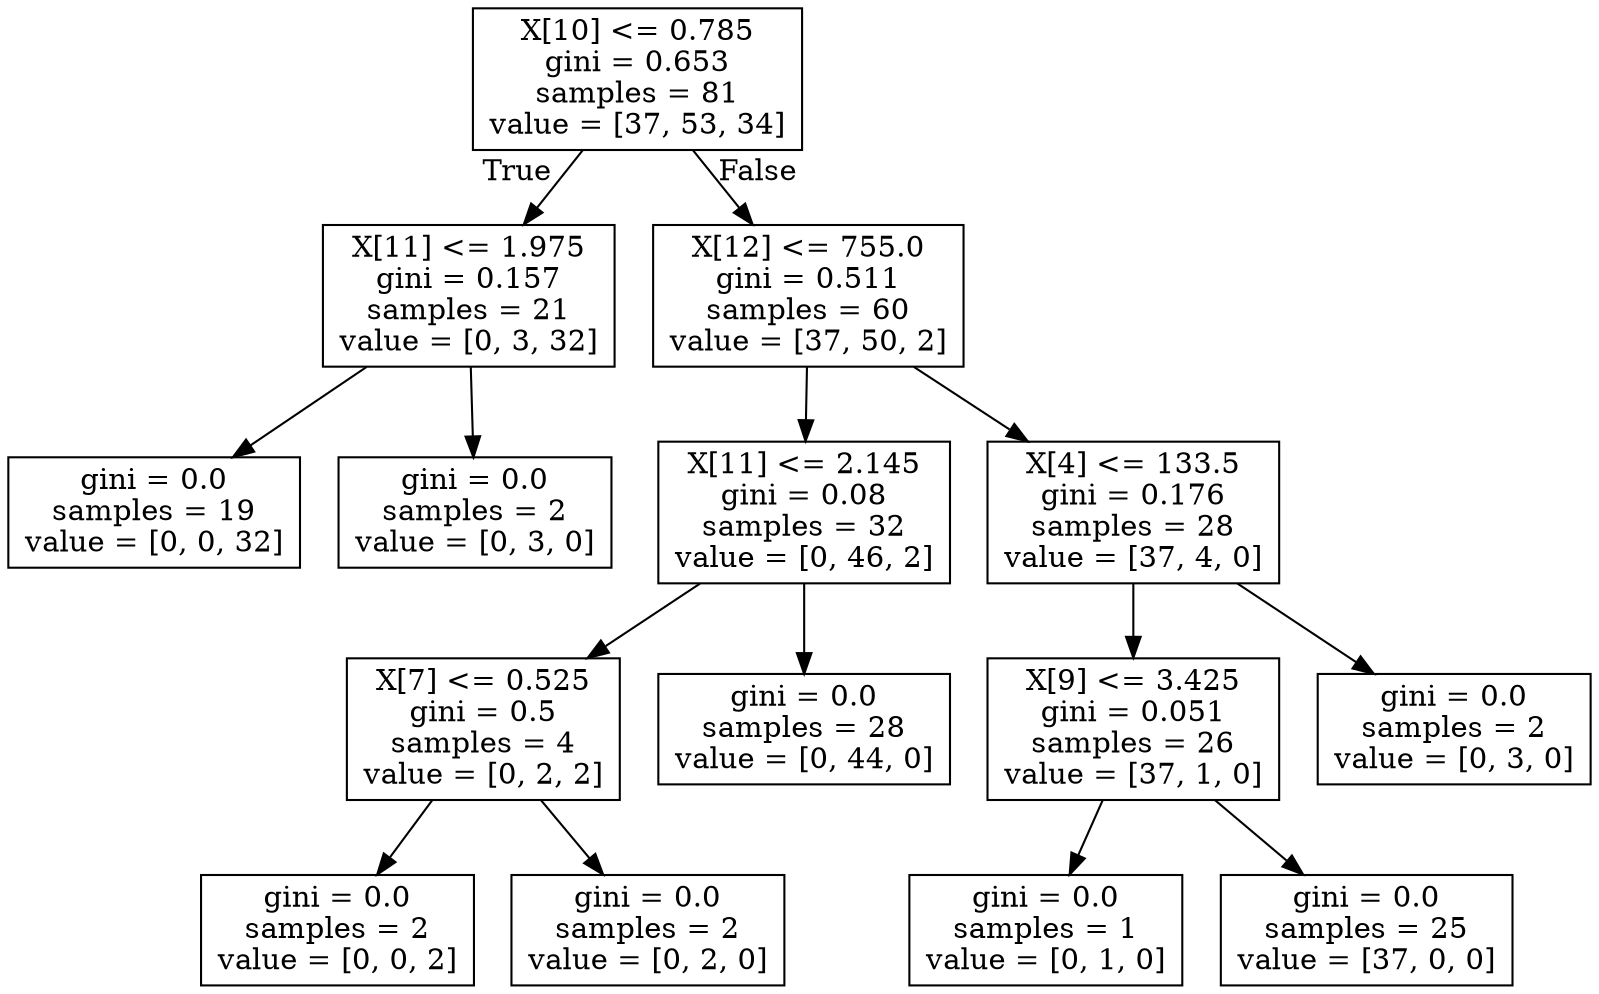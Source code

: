 digraph Tree {
node [shape=box] ;
0 [label="X[10] <= 0.785\ngini = 0.653\nsamples = 81\nvalue = [37, 53, 34]"] ;
1 [label="X[11] <= 1.975\ngini = 0.157\nsamples = 21\nvalue = [0, 3, 32]"] ;
0 -> 1 [labeldistance=2.5, labelangle=45, headlabel="True"] ;
2 [label="gini = 0.0\nsamples = 19\nvalue = [0, 0, 32]"] ;
1 -> 2 ;
3 [label="gini = 0.0\nsamples = 2\nvalue = [0, 3, 0]"] ;
1 -> 3 ;
4 [label="X[12] <= 755.0\ngini = 0.511\nsamples = 60\nvalue = [37, 50, 2]"] ;
0 -> 4 [labeldistance=2.5, labelangle=-45, headlabel="False"] ;
5 [label="X[11] <= 2.145\ngini = 0.08\nsamples = 32\nvalue = [0, 46, 2]"] ;
4 -> 5 ;
6 [label="X[7] <= 0.525\ngini = 0.5\nsamples = 4\nvalue = [0, 2, 2]"] ;
5 -> 6 ;
7 [label="gini = 0.0\nsamples = 2\nvalue = [0, 0, 2]"] ;
6 -> 7 ;
8 [label="gini = 0.0\nsamples = 2\nvalue = [0, 2, 0]"] ;
6 -> 8 ;
9 [label="gini = 0.0\nsamples = 28\nvalue = [0, 44, 0]"] ;
5 -> 9 ;
10 [label="X[4] <= 133.5\ngini = 0.176\nsamples = 28\nvalue = [37, 4, 0]"] ;
4 -> 10 ;
11 [label="X[9] <= 3.425\ngini = 0.051\nsamples = 26\nvalue = [37, 1, 0]"] ;
10 -> 11 ;
12 [label="gini = 0.0\nsamples = 1\nvalue = [0, 1, 0]"] ;
11 -> 12 ;
13 [label="gini = 0.0\nsamples = 25\nvalue = [37, 0, 0]"] ;
11 -> 13 ;
14 [label="gini = 0.0\nsamples = 2\nvalue = [0, 3, 0]"] ;
10 -> 14 ;
}